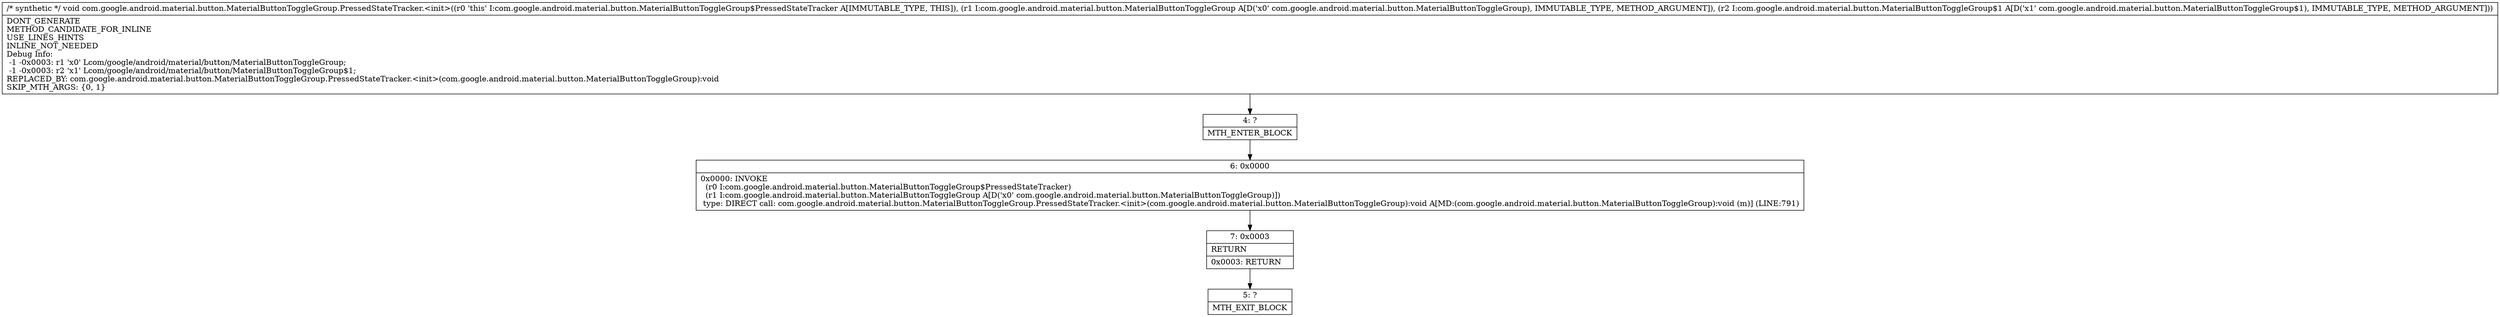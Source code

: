 digraph "CFG forcom.google.android.material.button.MaterialButtonToggleGroup.PressedStateTracker.\<init\>(Lcom\/google\/android\/material\/button\/MaterialButtonToggleGroup;Lcom\/google\/android\/material\/button\/MaterialButtonToggleGroup$1;)V" {
Node_4 [shape=record,label="{4\:\ ?|MTH_ENTER_BLOCK\l}"];
Node_6 [shape=record,label="{6\:\ 0x0000|0x0000: INVOKE  \l  (r0 I:com.google.android.material.button.MaterialButtonToggleGroup$PressedStateTracker)\l  (r1 I:com.google.android.material.button.MaterialButtonToggleGroup A[D('x0' com.google.android.material.button.MaterialButtonToggleGroup)])\l type: DIRECT call: com.google.android.material.button.MaterialButtonToggleGroup.PressedStateTracker.\<init\>(com.google.android.material.button.MaterialButtonToggleGroup):void A[MD:(com.google.android.material.button.MaterialButtonToggleGroup):void (m)] (LINE:791)\l}"];
Node_7 [shape=record,label="{7\:\ 0x0003|RETURN\l|0x0003: RETURN   \l}"];
Node_5 [shape=record,label="{5\:\ ?|MTH_EXIT_BLOCK\l}"];
MethodNode[shape=record,label="{\/* synthetic *\/ void com.google.android.material.button.MaterialButtonToggleGroup.PressedStateTracker.\<init\>((r0 'this' I:com.google.android.material.button.MaterialButtonToggleGroup$PressedStateTracker A[IMMUTABLE_TYPE, THIS]), (r1 I:com.google.android.material.button.MaterialButtonToggleGroup A[D('x0' com.google.android.material.button.MaterialButtonToggleGroup), IMMUTABLE_TYPE, METHOD_ARGUMENT]), (r2 I:com.google.android.material.button.MaterialButtonToggleGroup$1 A[D('x1' com.google.android.material.button.MaterialButtonToggleGroup$1), IMMUTABLE_TYPE, METHOD_ARGUMENT]))  | DONT_GENERATE\lMETHOD_CANDIDATE_FOR_INLINE\lUSE_LINES_HINTS\lINLINE_NOT_NEEDED\lDebug Info:\l  \-1 \-0x0003: r1 'x0' Lcom\/google\/android\/material\/button\/MaterialButtonToggleGroup;\l  \-1 \-0x0003: r2 'x1' Lcom\/google\/android\/material\/button\/MaterialButtonToggleGroup$1;\lREPLACED_BY: com.google.android.material.button.MaterialButtonToggleGroup.PressedStateTracker.\<init\>(com.google.android.material.button.MaterialButtonToggleGroup):void\lSKIP_MTH_ARGS: \{0, 1\}\l}"];
MethodNode -> Node_4;Node_4 -> Node_6;
Node_6 -> Node_7;
Node_7 -> Node_5;
}


